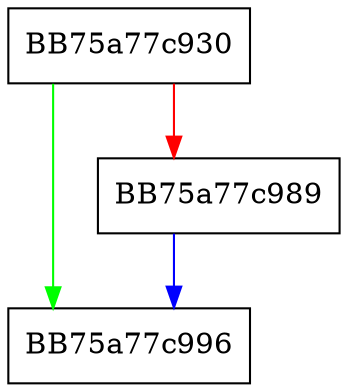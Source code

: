 digraph update_locale_slow {
  node [shape="box"];
  graph [splines=ortho];
  BB75a77c930 -> BB75a77c996 [color="green"];
  BB75a77c930 -> BB75a77c989 [color="red"];
  BB75a77c989 -> BB75a77c996 [color="blue"];
}